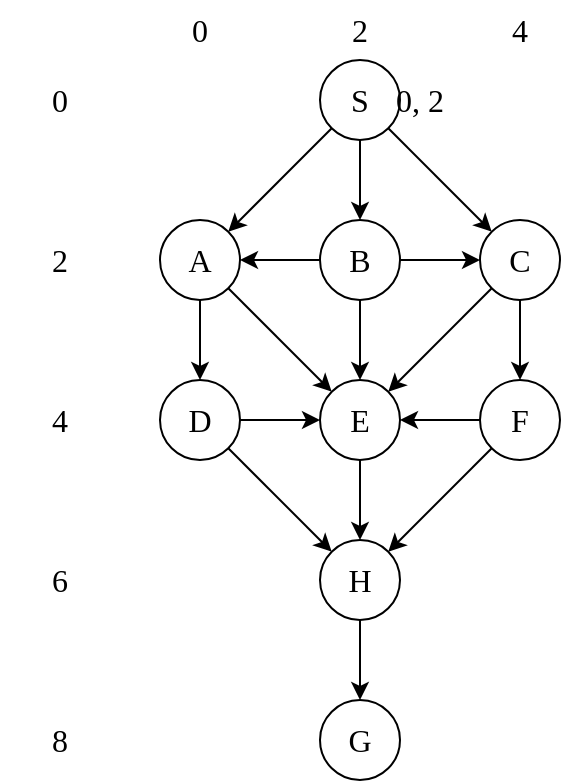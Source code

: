 <mxfile version="16.5.1" type="device" pages="6"><diagram id="CKbBxoVkCe7_DnfEgz1v" name="Page-1"><mxGraphModel dx="1422" dy="875" grid="1" gridSize="10" guides="1" tooltips="1" connect="1" arrows="1" fold="1" page="1" pageScale="1" pageWidth="827" pageHeight="1169" math="1" shadow="0"><root><mxCell id="0"/><mxCell id="1" parent="0"/><mxCell id="04L4BU0fN9PC0UI-tbN6-10" style="rounded=0;orthogonalLoop=1;jettySize=auto;html=1;fontFamily=Georgia;fontSize=16;" parent="1" source="04L4BU0fN9PC0UI-tbN6-1" target="04L4BU0fN9PC0UI-tbN6-2" edge="1"><mxGeometry relative="1" as="geometry"/></mxCell><mxCell id="04L4BU0fN9PC0UI-tbN6-11" style="edgeStyle=none;rounded=0;orthogonalLoop=1;jettySize=auto;html=1;fontFamily=Georgia;fontSize=16;" parent="1" source="04L4BU0fN9PC0UI-tbN6-1" target="04L4BU0fN9PC0UI-tbN6-3" edge="1"><mxGeometry relative="1" as="geometry"/></mxCell><mxCell id="04L4BU0fN9PC0UI-tbN6-12" style="edgeStyle=none;rounded=0;orthogonalLoop=1;jettySize=auto;html=1;fontFamily=Georgia;fontSize=16;" parent="1" source="04L4BU0fN9PC0UI-tbN6-1" target="04L4BU0fN9PC0UI-tbN6-4" edge="1"><mxGeometry relative="1" as="geometry"/></mxCell><mxCell id="04L4BU0fN9PC0UI-tbN6-1" value="S" style="ellipse;whiteSpace=wrap;html=1;aspect=fixed;fontFamily=Georgia;fontSize=16;" parent="1" vertex="1"><mxGeometry x="320" y="200" width="40" height="40" as="geometry"/></mxCell><mxCell id="04L4BU0fN9PC0UI-tbN6-13" style="edgeStyle=none;rounded=0;orthogonalLoop=1;jettySize=auto;html=1;fontFamily=Georgia;fontSize=16;" parent="1" source="04L4BU0fN9PC0UI-tbN6-2" target="04L4BU0fN9PC0UI-tbN6-5" edge="1"><mxGeometry relative="1" as="geometry"/></mxCell><mxCell id="04L4BU0fN9PC0UI-tbN6-18" style="edgeStyle=none;rounded=0;orthogonalLoop=1;jettySize=auto;html=1;fontFamily=Georgia;fontSize=16;" parent="1" source="04L4BU0fN9PC0UI-tbN6-2" target="04L4BU0fN9PC0UI-tbN6-6" edge="1"><mxGeometry relative="1" as="geometry"/></mxCell><mxCell id="04L4BU0fN9PC0UI-tbN6-2" value="A" style="ellipse;whiteSpace=wrap;html=1;aspect=fixed;fontFamily=Georgia;fontSize=16;" parent="1" vertex="1"><mxGeometry x="240" y="280" width="40" height="40" as="geometry"/></mxCell><mxCell id="04L4BU0fN9PC0UI-tbN6-14" value="" style="edgeStyle=none;rounded=0;orthogonalLoop=1;jettySize=auto;html=1;fontFamily=Georgia;fontSize=16;" parent="1" source="04L4BU0fN9PC0UI-tbN6-3" target="04L4BU0fN9PC0UI-tbN6-2" edge="1"><mxGeometry relative="1" as="geometry"/></mxCell><mxCell id="04L4BU0fN9PC0UI-tbN6-15" value="" style="edgeStyle=none;rounded=0;orthogonalLoop=1;jettySize=auto;html=1;fontFamily=Georgia;fontSize=16;" parent="1" source="04L4BU0fN9PC0UI-tbN6-3" target="04L4BU0fN9PC0UI-tbN6-4" edge="1"><mxGeometry relative="1" as="geometry"/></mxCell><mxCell id="04L4BU0fN9PC0UI-tbN6-19" value="" style="edgeStyle=none;rounded=0;orthogonalLoop=1;jettySize=auto;html=1;fontFamily=Georgia;fontSize=16;" parent="1" source="04L4BU0fN9PC0UI-tbN6-3" target="04L4BU0fN9PC0UI-tbN6-6" edge="1"><mxGeometry relative="1" as="geometry"/></mxCell><mxCell id="04L4BU0fN9PC0UI-tbN6-3" value="B" style="ellipse;whiteSpace=wrap;html=1;aspect=fixed;fontFamily=Georgia;fontSize=16;" parent="1" vertex="1"><mxGeometry x="320" y="280" width="40" height="40" as="geometry"/></mxCell><mxCell id="04L4BU0fN9PC0UI-tbN6-16" value="" style="edgeStyle=none;rounded=0;orthogonalLoop=1;jettySize=auto;html=1;fontFamily=Georgia;fontSize=16;" parent="1" source="04L4BU0fN9PC0UI-tbN6-4" target="04L4BU0fN9PC0UI-tbN6-7" edge="1"><mxGeometry relative="1" as="geometry"/></mxCell><mxCell id="04L4BU0fN9PC0UI-tbN6-17" style="edgeStyle=none;rounded=0;orthogonalLoop=1;jettySize=auto;html=1;fontFamily=Georgia;fontSize=16;" parent="1" source="04L4BU0fN9PC0UI-tbN6-4" target="04L4BU0fN9PC0UI-tbN6-6" edge="1"><mxGeometry relative="1" as="geometry"/></mxCell><mxCell id="04L4BU0fN9PC0UI-tbN6-4" value="C" style="ellipse;whiteSpace=wrap;html=1;aspect=fixed;fontFamily=Georgia;fontSize=16;" parent="1" vertex="1"><mxGeometry x="400" y="280" width="40" height="40" as="geometry"/></mxCell><mxCell id="04L4BU0fN9PC0UI-tbN6-20" value="" style="edgeStyle=none;rounded=0;orthogonalLoop=1;jettySize=auto;html=1;fontFamily=Georgia;fontSize=16;" parent="1" source="04L4BU0fN9PC0UI-tbN6-5" target="04L4BU0fN9PC0UI-tbN6-6" edge="1"><mxGeometry relative="1" as="geometry"/></mxCell><mxCell id="04L4BU0fN9PC0UI-tbN6-22" style="edgeStyle=none;rounded=0;orthogonalLoop=1;jettySize=auto;html=1;fontFamily=Georgia;fontSize=16;" parent="1" source="04L4BU0fN9PC0UI-tbN6-5" target="04L4BU0fN9PC0UI-tbN6-8" edge="1"><mxGeometry relative="1" as="geometry"/></mxCell><mxCell id="04L4BU0fN9PC0UI-tbN6-5" value="D" style="ellipse;whiteSpace=wrap;html=1;aspect=fixed;fontFamily=Georgia;fontSize=16;" parent="1" vertex="1"><mxGeometry x="240" y="360" width="40" height="40" as="geometry"/></mxCell><mxCell id="04L4BU0fN9PC0UI-tbN6-24" style="edgeStyle=none;rounded=0;orthogonalLoop=1;jettySize=auto;html=1;fontFamily=Georgia;fontSize=16;" parent="1" source="04L4BU0fN9PC0UI-tbN6-6" target="04L4BU0fN9PC0UI-tbN6-8" edge="1"><mxGeometry relative="1" as="geometry"/></mxCell><mxCell id="04L4BU0fN9PC0UI-tbN6-6" value="E" style="ellipse;whiteSpace=wrap;html=1;aspect=fixed;fontFamily=Georgia;fontSize=16;" parent="1" vertex="1"><mxGeometry x="320" y="360" width="40" height="40" as="geometry"/></mxCell><mxCell id="04L4BU0fN9PC0UI-tbN6-21" value="" style="edgeStyle=none;rounded=0;orthogonalLoop=1;jettySize=auto;html=1;fontFamily=Georgia;fontSize=16;" parent="1" source="04L4BU0fN9PC0UI-tbN6-7" target="04L4BU0fN9PC0UI-tbN6-6" edge="1"><mxGeometry relative="1" as="geometry"/></mxCell><mxCell id="04L4BU0fN9PC0UI-tbN6-23" style="edgeStyle=none;rounded=0;orthogonalLoop=1;jettySize=auto;html=1;fontFamily=Georgia;fontSize=16;" parent="1" source="04L4BU0fN9PC0UI-tbN6-7" target="04L4BU0fN9PC0UI-tbN6-8" edge="1"><mxGeometry relative="1" as="geometry"/></mxCell><mxCell id="04L4BU0fN9PC0UI-tbN6-7" value="F" style="ellipse;whiteSpace=wrap;html=1;aspect=fixed;fontFamily=Georgia;fontSize=16;" parent="1" vertex="1"><mxGeometry x="400" y="360" width="40" height="40" as="geometry"/></mxCell><mxCell id="04L4BU0fN9PC0UI-tbN6-25" style="edgeStyle=none;rounded=0;orthogonalLoop=1;jettySize=auto;html=1;fontFamily=Georgia;fontSize=16;" parent="1" source="04L4BU0fN9PC0UI-tbN6-8" target="04L4BU0fN9PC0UI-tbN6-9" edge="1"><mxGeometry relative="1" as="geometry"/></mxCell><mxCell id="04L4BU0fN9PC0UI-tbN6-8" value="H" style="ellipse;whiteSpace=wrap;html=1;aspect=fixed;fontFamily=Georgia;fontSize=16;" parent="1" vertex="1"><mxGeometry x="320" y="440" width="40" height="40" as="geometry"/></mxCell><mxCell id="04L4BU0fN9PC0UI-tbN6-9" value="G" style="ellipse;whiteSpace=wrap;html=1;aspect=fixed;fontFamily=Georgia;fontSize=16;" parent="1" vertex="1"><mxGeometry x="320" y="520" width="40" height="40" as="geometry"/></mxCell><mxCell id="04L4BU0fN9PC0UI-tbN6-26" value="0" style="text;html=1;strokeColor=none;fillColor=none;align=center;verticalAlign=middle;whiteSpace=wrap;rounded=0;fontFamily=Georgia;fontSize=16;" parent="1" vertex="1"><mxGeometry x="230" y="170" width="60" height="30" as="geometry"/></mxCell><mxCell id="04L4BU0fN9PC0UI-tbN6-27" value="2" style="text;html=1;strokeColor=none;fillColor=none;align=center;verticalAlign=middle;whiteSpace=wrap;rounded=0;fontFamily=Georgia;fontSize=16;" parent="1" vertex="1"><mxGeometry x="310" y="170" width="60" height="30" as="geometry"/></mxCell><mxCell id="04L4BU0fN9PC0UI-tbN6-28" value="4" style="text;html=1;strokeColor=none;fillColor=none;align=center;verticalAlign=middle;whiteSpace=wrap;rounded=0;fontFamily=Georgia;fontSize=16;" parent="1" vertex="1"><mxGeometry x="390" y="170" width="60" height="30" as="geometry"/></mxCell><mxCell id="04L4BU0fN9PC0UI-tbN6-29" value="2" style="text;html=1;strokeColor=none;fillColor=none;align=center;verticalAlign=middle;whiteSpace=wrap;rounded=0;fontFamily=Georgia;fontSize=16;" parent="1" vertex="1"><mxGeometry x="160" y="285" width="60" height="30" as="geometry"/></mxCell><mxCell id="04L4BU0fN9PC0UI-tbN6-30" value="4" style="text;html=1;strokeColor=none;fillColor=none;align=center;verticalAlign=middle;whiteSpace=wrap;rounded=0;fontFamily=Georgia;fontSize=16;" parent="1" vertex="1"><mxGeometry x="160" y="365" width="60" height="30" as="geometry"/></mxCell><mxCell id="04L4BU0fN9PC0UI-tbN6-31" value="6" style="text;html=1;strokeColor=none;fillColor=none;align=center;verticalAlign=middle;whiteSpace=wrap;rounded=0;fontFamily=Georgia;fontSize=16;" parent="1" vertex="1"><mxGeometry x="160" y="445" width="60" height="30" as="geometry"/></mxCell><mxCell id="04L4BU0fN9PC0UI-tbN6-32" value="8" style="text;html=1;strokeColor=none;fillColor=none;align=center;verticalAlign=middle;whiteSpace=wrap;rounded=0;fontFamily=Georgia;fontSize=16;" parent="1" vertex="1"><mxGeometry x="160" y="525" width="60" height="30" as="geometry"/></mxCell><mxCell id="04L4BU0fN9PC0UI-tbN6-33" value="0" style="text;html=1;strokeColor=none;fillColor=none;align=center;verticalAlign=middle;whiteSpace=wrap;rounded=0;fontFamily=Georgia;fontSize=16;" parent="1" vertex="1"><mxGeometry x="160" y="205" width="60" height="30" as="geometry"/></mxCell><mxCell id="04L4BU0fN9PC0UI-tbN6-34" value="0, 2" style="text;html=1;strokeColor=none;fillColor=none;align=center;verticalAlign=middle;whiteSpace=wrap;rounded=0;fontFamily=Georgia;fontSize=16;" parent="1" vertex="1"><mxGeometry x="340" y="205" width="60" height="30" as="geometry"/></mxCell><mxCell id="04L4BU0fN9PC0UI-tbN6-35" style="edgeStyle=none;rounded=0;orthogonalLoop=1;jettySize=auto;html=1;exitX=0.75;exitY=1;exitDx=0;exitDy=0;fontFamily=Georgia;fontSize=16;" parent="1" source="04L4BU0fN9PC0UI-tbN6-34" target="04L4BU0fN9PC0UI-tbN6-34" edge="1"><mxGeometry relative="1" as="geometry"/></mxCell></root></mxGraphModel></diagram><diagram id="1GXlbBtfyA1bj907EDpq" name="Page-2"><mxGraphModel dx="813" dy="500" grid="1" gridSize="10" guides="1" tooltips="1" connect="1" arrows="1" fold="1" page="1" pageScale="1" pageWidth="827" pageHeight="1169" math="1" shadow="0"><root><mxCell id="iespYOBwK83daIqRZ39G-0"/><mxCell id="iespYOBwK83daIqRZ39G-1" parent="iespYOBwK83daIqRZ39G-0"/><mxCell id="iespYOBwK83daIqRZ39G-9" value="$$g(a)$$" style="edgeStyle=orthogonalEdgeStyle;rounded=0;orthogonalLoop=1;jettySize=auto;html=1;" edge="1" parent="iespYOBwK83daIqRZ39G-1" source="iespYOBwK83daIqRZ39G-2" target="iespYOBwK83daIqRZ39G-6"><mxGeometry relative="1" as="geometry"/></mxCell><mxCell id="iespYOBwK83daIqRZ39G-2" value="$$a$$" style="rounded=0;whiteSpace=wrap;html=1;" vertex="1" parent="iespYOBwK83daIqRZ39G-1"><mxGeometry x="240" y="320" width="40" height="40" as="geometry"/></mxCell><mxCell id="iespYOBwK83daIqRZ39G-18" value="$$g(b)$$" style="edgeStyle=orthogonalEdgeStyle;rounded=0;orthogonalLoop=1;jettySize=auto;html=1;" edge="1" parent="iespYOBwK83daIqRZ39G-1" source="iespYOBwK83daIqRZ39G-3"><mxGeometry relative="1" as="geometry"><mxPoint x="300" y="240" as="targetPoint"/></mxGeometry></mxCell><mxCell id="iespYOBwK83daIqRZ39G-3" value="$$b$$" style="rounded=0;whiteSpace=wrap;html=1;" vertex="1" parent="iespYOBwK83daIqRZ39G-1"><mxGeometry x="280" y="320" width="40" height="40" as="geometry"/></mxCell><mxCell id="iespYOBwK83daIqRZ39G-19" value="&lt;span style=&quot;color: rgb(0 , 0 , 0) ; font-family: &amp;#34;helvetica&amp;#34; ; font-size: 11px ; font-style: normal ; font-weight: 400 ; letter-spacing: normal ; text-align: center ; text-indent: 0px ; text-transform: none ; word-spacing: 0px ; background-color: rgb(255 , 255 , 255) ; display: inline ; float: none&quot;&gt;$$g(c)$$&lt;/span&gt;" style="edgeStyle=orthogonalEdgeStyle;rounded=0;orthogonalLoop=1;jettySize=auto;html=1;" edge="1" parent="iespYOBwK83daIqRZ39G-1" source="iespYOBwK83daIqRZ39G-4"><mxGeometry relative="1" as="geometry"><mxPoint x="340" y="240" as="targetPoint"/></mxGeometry></mxCell><mxCell id="iespYOBwK83daIqRZ39G-4" value="$$c$$" style="rounded=0;whiteSpace=wrap;html=1;" vertex="1" parent="iespYOBwK83daIqRZ39G-1"><mxGeometry x="320" y="320" width="40" height="40" as="geometry"/></mxCell><mxCell id="iespYOBwK83daIqRZ39G-20" value="$$g(d)$$" style="edgeStyle=orthogonalEdgeStyle;rounded=0;orthogonalLoop=1;jettySize=auto;html=1;" edge="1" parent="iespYOBwK83daIqRZ39G-1" source="iespYOBwK83daIqRZ39G-5"><mxGeometry relative="1" as="geometry"><mxPoint x="380" y="240" as="targetPoint"/></mxGeometry></mxCell><mxCell id="iespYOBwK83daIqRZ39G-5" value="$$d$$" style="rounded=0;whiteSpace=wrap;html=1;" vertex="1" parent="iespYOBwK83daIqRZ39G-1"><mxGeometry x="360" y="320" width="40" height="40" as="geometry"/></mxCell><mxCell id="iespYOBwK83daIqRZ39G-6" value="$$b_1$$" style="rounded=0;whiteSpace=wrap;html=1;" vertex="1" parent="iespYOBwK83daIqRZ39G-1"><mxGeometry x="240" y="200" width="40" height="40" as="geometry"/></mxCell><mxCell id="iespYOBwK83daIqRZ39G-7" value="$$b_2$$" style="rounded=0;whiteSpace=wrap;html=1;" vertex="1" parent="iespYOBwK83daIqRZ39G-1"><mxGeometry x="240" y="160" width="40" height="40" as="geometry"/></mxCell><mxCell id="iespYOBwK83daIqRZ39G-8" value="&lt;span style=&quot;color: rgb(0 , 0 , 0) ; font-family: &amp;#34;helvetica&amp;#34; ; font-size: 12px ; font-style: normal ; font-weight: 400 ; letter-spacing: normal ; text-align: center ; text-indent: 0px ; text-transform: none ; word-spacing: 0px ; background-color: rgb(248 , 249 , 250) ; display: inline ; float: none&quot;&gt;$$b_3$$&lt;/span&gt;" style="rounded=0;whiteSpace=wrap;html=1;" vertex="1" parent="iespYOBwK83daIqRZ39G-1"><mxGeometry x="240" y="120" width="40" height="40" as="geometry"/></mxCell><mxCell id="iespYOBwK83daIqRZ39G-11" value="list = []" style="text;html=1;strokeColor=none;fillColor=none;align=center;verticalAlign=middle;whiteSpace=wrap;rounded=0;fontFamily=Courier New;fontStyle=1" vertex="1" parent="iespYOBwK83daIqRZ39G-1"><mxGeometry x="150" y="325" width="90" height="30" as="geometry"/></mxCell><mxCell id="iespYOBwK83daIqRZ39G-12" value="stack = []" style="text;html=1;strokeColor=none;fillColor=none;align=center;verticalAlign=middle;whiteSpace=wrap;rounded=0;fontFamily=Courier New;fontStyle=1" vertex="1" parent="iespYOBwK83daIqRZ39G-1"><mxGeometry x="150" y="205" width="90" height="30" as="geometry"/></mxCell><mxCell id="iespYOBwK83daIqRZ39G-21" value="$$m_a$$" style="rounded=0;whiteSpace=wrap;html=1;" vertex="1" parent="iespYOBwK83daIqRZ39G-1"><mxGeometry x="240" y="400" width="40" height="40" as="geometry"/></mxCell><mxCell id="iespYOBwK83daIqRZ39G-22" value="m = 0" style="text;html=1;strokeColor=none;fillColor=none;align=center;verticalAlign=middle;whiteSpace=wrap;rounded=0;fontFamily=Courier New;fontStyle=1" vertex="1" parent="iespYOBwK83daIqRZ39G-1"><mxGeometry x="280" y="405" width="60" height="30" as="geometry"/></mxCell><mxCell id="iespYOBwK83daIqRZ39G-23" value="index:" style="text;html=1;strokeColor=none;fillColor=none;align=center;verticalAlign=middle;whiteSpace=wrap;rounded=0;fontFamily=Courier New;fontStyle=1" vertex="1" parent="iespYOBwK83daIqRZ39G-1"><mxGeometry x="180" y="360" width="60" height="40" as="geometry"/></mxCell><mxCell id="iespYOBwK83daIqRZ39G-24" value="0" style="text;html=1;strokeColor=none;fillColor=none;align=center;verticalAlign=middle;whiteSpace=wrap;rounded=0;fontFamily=Courier New;fontStyle=1" vertex="1" parent="iespYOBwK83daIqRZ39G-1"><mxGeometry x="240" y="360" width="40" height="40" as="geometry"/></mxCell><mxCell id="iespYOBwK83daIqRZ39G-25" value="1" style="text;html=1;strokeColor=none;fillColor=none;align=center;verticalAlign=middle;whiteSpace=wrap;rounded=0;fontFamily=Courier New;fontStyle=1" vertex="1" parent="iespYOBwK83daIqRZ39G-1"><mxGeometry x="280" y="360" width="40" height="40" as="geometry"/></mxCell><mxCell id="iespYOBwK83daIqRZ39G-26" value="2" style="text;html=1;strokeColor=none;fillColor=none;align=center;verticalAlign=middle;whiteSpace=wrap;rounded=0;fontFamily=Courier New;fontStyle=1" vertex="1" parent="iespYOBwK83daIqRZ39G-1"><mxGeometry x="320" y="360" width="40" height="40" as="geometry"/></mxCell><mxCell id="iespYOBwK83daIqRZ39G-27" value="3" style="text;html=1;strokeColor=none;fillColor=none;align=center;verticalAlign=middle;whiteSpace=wrap;rounded=0;fontFamily=Courier New;fontStyle=1" vertex="1" parent="iespYOBwK83daIqRZ39G-1"><mxGeometry x="360" y="360" width="40" height="40" as="geometry"/></mxCell></root></mxGraphModel></diagram><diagram id="Q4yy9O3daSYtAfNSbzH1" name="Page-3"><mxGraphModel dx="1185" dy="729" grid="1" gridSize="10" guides="1" tooltips="1" connect="1" arrows="1" fold="1" page="1" pageScale="1" pageWidth="827" pageHeight="1169" math="1" shadow="0"><root><mxCell id="5DRFvnBcC4olTC067ANU-0"/><mxCell id="5DRFvnBcC4olTC067ANU-1" parent="5DRFvnBcC4olTC067ANU-0"/><mxCell id="5DRFvnBcC4olTC067ANU-2" value="$$g(a)$$" style="edgeStyle=orthogonalEdgeStyle;rounded=0;orthogonalLoop=1;jettySize=auto;html=1;" edge="1" parent="5DRFvnBcC4olTC067ANU-1" source="5DRFvnBcC4olTC067ANU-3" target="5DRFvnBcC4olTC067ANU-10"><mxGeometry relative="1" as="geometry"/></mxCell><mxCell id="5DRFvnBcC4olTC067ANU-3" value="$$a$$" style="rounded=0;whiteSpace=wrap;html=1;" vertex="1" parent="5DRFvnBcC4olTC067ANU-1"><mxGeometry x="240" y="120" width="40" height="40" as="geometry"/></mxCell><mxCell id="5DRFvnBcC4olTC067ANU-4" value="$$g(b)$$" style="edgeStyle=orthogonalEdgeStyle;rounded=0;orthogonalLoop=1;jettySize=auto;html=1;" edge="1" parent="5DRFvnBcC4olTC067ANU-1" source="5DRFvnBcC4olTC067ANU-5"><mxGeometry relative="1" as="geometry"><mxPoint x="360" y="180" as="targetPoint"/></mxGeometry></mxCell><mxCell id="5DRFvnBcC4olTC067ANU-5" value="$$b$$" style="rounded=0;whiteSpace=wrap;html=1;" vertex="1" parent="5DRFvnBcC4olTC067ANU-1"><mxGeometry x="240" y="160" width="40" height="40" as="geometry"/></mxCell><mxCell id="5DRFvnBcC4olTC067ANU-6" value="&lt;span style=&quot;color: rgb(0 , 0 , 0) ; font-family: &amp;#34;helvetica&amp;#34; ; font-size: 11px ; font-style: normal ; font-weight: 400 ; letter-spacing: normal ; text-align: center ; text-indent: 0px ; text-transform: none ; word-spacing: 0px ; background-color: rgb(255 , 255 , 255) ; display: inline ; float: none&quot;&gt;$$g(c)$$&lt;/span&gt;" style="edgeStyle=orthogonalEdgeStyle;rounded=0;orthogonalLoop=1;jettySize=auto;html=1;" edge="1" parent="5DRFvnBcC4olTC067ANU-1" source="5DRFvnBcC4olTC067ANU-7"><mxGeometry relative="1" as="geometry"><mxPoint x="360" y="220" as="targetPoint"/></mxGeometry></mxCell><mxCell id="5DRFvnBcC4olTC067ANU-7" value="$$c$$" style="rounded=0;whiteSpace=wrap;html=1;" vertex="1" parent="5DRFvnBcC4olTC067ANU-1"><mxGeometry x="240" y="200" width="40" height="40" as="geometry"/></mxCell><mxCell id="5DRFvnBcC4olTC067ANU-8" value="$$g(d)$$" style="edgeStyle=orthogonalEdgeStyle;rounded=0;orthogonalLoop=1;jettySize=auto;html=1;" edge="1" parent="5DRFvnBcC4olTC067ANU-1" source="5DRFvnBcC4olTC067ANU-9"><mxGeometry relative="1" as="geometry"><mxPoint x="360" y="260" as="targetPoint"/></mxGeometry></mxCell><mxCell id="5DRFvnBcC4olTC067ANU-9" value="$$d$$" style="rounded=0;whiteSpace=wrap;html=1;" vertex="1" parent="5DRFvnBcC4olTC067ANU-1"><mxGeometry x="240" y="240" width="40" height="40" as="geometry"/></mxCell><mxCell id="5DRFvnBcC4olTC067ANU-10" value="$$b_1$$" style="rounded=0;whiteSpace=wrap;html=1;" vertex="1" parent="5DRFvnBcC4olTC067ANU-1"><mxGeometry x="360" y="120" width="40" height="40" as="geometry"/></mxCell><mxCell id="5DRFvnBcC4olTC067ANU-11" value="$$b_2$$" style="rounded=0;whiteSpace=wrap;html=1;" vertex="1" parent="5DRFvnBcC4olTC067ANU-1"><mxGeometry x="400" y="120" width="40" height="40" as="geometry"/></mxCell><mxCell id="5DRFvnBcC4olTC067ANU-12" value="&lt;span style=&quot;color: rgb(0 , 0 , 0) ; font-family: &amp;#34;helvetica&amp;#34; ; font-size: 12px ; font-style: normal ; font-weight: 400 ; letter-spacing: normal ; text-align: center ; text-indent: 0px ; text-transform: none ; word-spacing: 0px ; background-color: rgb(248 , 249 , 250) ; display: inline ; float: none&quot;&gt;$$b_3$$&lt;/span&gt;" style="rounded=0;whiteSpace=wrap;html=1;" vertex="1" parent="5DRFvnBcC4olTC067ANU-1"><mxGeometry x="440" y="120" width="40" height="40" as="geometry"/></mxCell><mxCell id="5DRFvnBcC4olTC067ANU-13" value="list = []" style="text;html=1;strokeColor=none;fillColor=none;align=center;verticalAlign=middle;whiteSpace=wrap;rounded=0;fontFamily=Courier New;fontStyle=1" vertex="1" parent="5DRFvnBcC4olTC067ANU-1"><mxGeometry x="240" y="80" width="90" height="40" as="geometry"/></mxCell><mxCell id="5DRFvnBcC4olTC067ANU-14" value="stack = []" style="text;html=1;strokeColor=none;fillColor=none;align=center;verticalAlign=middle;whiteSpace=wrap;rounded=0;fontFamily=Courier New;fontStyle=1" vertex="1" parent="5DRFvnBcC4olTC067ANU-1"><mxGeometry x="360" y="80" width="90" height="40" as="geometry"/></mxCell><mxCell id="5DRFvnBcC4olTC067ANU-15" value="$$m_a$$" style="rounded=0;whiteSpace=wrap;html=1;" vertex="1" parent="5DRFvnBcC4olTC067ANU-1"><mxGeometry x="160" y="120" width="40" height="40" as="geometry"/></mxCell><mxCell id="5DRFvnBcC4olTC067ANU-16" value="m = 0" style="text;html=1;strokeColor=none;fillColor=none;align=center;verticalAlign=middle;whiteSpace=wrap;rounded=0;fontFamily=Courier New;fontStyle=1" vertex="1" parent="5DRFvnBcC4olTC067ANU-1"><mxGeometry x="100" y="120" width="60" height="40" as="geometry"/></mxCell></root></mxGraphModel></diagram><diagram id="8I_4aYnoepoHhQtjOlvX" name="Page-4"><mxGraphModel dx="1673" dy="1029" grid="1" gridSize="10" guides="1" tooltips="1" connect="1" arrows="1" fold="1" page="1" pageScale="1" pageWidth="827" pageHeight="1169" math="1" shadow="0"><root><mxCell id="ETAPRyJ5KrF_5qQn1Tja-0"/><mxCell id="ETAPRyJ5KrF_5qQn1Tja-1" parent="ETAPRyJ5KrF_5qQn1Tja-0"/><mxCell id="S10P3pMxu1WpfRijAwcy-16" style="edgeStyle=orthogonalEdgeStyle;rounded=0;orthogonalLoop=1;jettySize=auto;html=1;fontFamily=Courier New;" edge="1" parent="ETAPRyJ5KrF_5qQn1Tja-1" source="S10P3pMxu1WpfRijAwcy-1" target="S10P3pMxu1WpfRijAwcy-8"><mxGeometry relative="1" as="geometry"/></mxCell><mxCell id="S10P3pMxu1WpfRijAwcy-1" value="$$a$$" style="rounded=0;whiteSpace=wrap;html=1;" vertex="1" parent="ETAPRyJ5KrF_5qQn1Tja-1"><mxGeometry x="240" y="160" width="40" height="40" as="geometry"/></mxCell><mxCell id="S10P3pMxu1WpfRijAwcy-3" value="$$b$$" style="rounded=0;whiteSpace=wrap;html=1;" vertex="1" parent="ETAPRyJ5KrF_5qQn1Tja-1"><mxGeometry x="280" y="160" width="40" height="40" as="geometry"/></mxCell><mxCell id="S10P3pMxu1WpfRijAwcy-5" value="$$c$$" style="rounded=0;whiteSpace=wrap;html=1;" vertex="1" parent="ETAPRyJ5KrF_5qQn1Tja-1"><mxGeometry x="320" y="160" width="40" height="40" as="geometry"/></mxCell><mxCell id="S10P3pMxu1WpfRijAwcy-7" value="$$d$$" style="rounded=0;whiteSpace=wrap;html=1;" vertex="1" parent="ETAPRyJ5KrF_5qQn1Tja-1"><mxGeometry x="360" y="160" width="40" height="40" as="geometry"/></mxCell><mxCell id="S10P3pMxu1WpfRijAwcy-8" value="$$b_1$$" style="rounded=0;whiteSpace=wrap;html=1;" vertex="1" parent="ETAPRyJ5KrF_5qQn1Tja-1"><mxGeometry x="240" y="80" width="40" height="40" as="geometry"/></mxCell><mxCell id="S10P3pMxu1WpfRijAwcy-13" value="$$m_a$$" style="rounded=0;whiteSpace=wrap;html=1;" vertex="1" parent="ETAPRyJ5KrF_5qQn1Tja-1"><mxGeometry x="240" y="200" width="40" height="40" as="geometry"/></mxCell><mxCell id="S10P3pMxu1WpfRijAwcy-17" style="edgeStyle=orthogonalEdgeStyle;rounded=0;orthogonalLoop=1;jettySize=auto;html=1;fontFamily=Courier New;" edge="1" parent="ETAPRyJ5KrF_5qQn1Tja-1" source="S10P3pMxu1WpfRijAwcy-19" target="S10P3pMxu1WpfRijAwcy-22"><mxGeometry relative="1" as="geometry"/></mxCell><mxCell id="S10P3pMxu1WpfRijAwcy-18" value="$$a$$" style="rounded=0;whiteSpace=wrap;html=1;" vertex="1" parent="ETAPRyJ5KrF_5qQn1Tja-1"><mxGeometry x="50" y="440" width="40" height="40" as="geometry"/></mxCell><mxCell id="S10P3pMxu1WpfRijAwcy-19" value="$$b$$" style="rounded=0;whiteSpace=wrap;html=1;" vertex="1" parent="ETAPRyJ5KrF_5qQn1Tja-1"><mxGeometry x="90" y="440" width="40" height="40" as="geometry"/></mxCell><mxCell id="S10P3pMxu1WpfRijAwcy-20" value="$$c$$" style="rounded=0;whiteSpace=wrap;html=1;" vertex="1" parent="ETAPRyJ5KrF_5qQn1Tja-1"><mxGeometry x="130" y="440" width="40" height="40" as="geometry"/></mxCell><mxCell id="S10P3pMxu1WpfRijAwcy-21" value="$$d$$" style="rounded=0;whiteSpace=wrap;html=1;" vertex="1" parent="ETAPRyJ5KrF_5qQn1Tja-1"><mxGeometry x="170" y="440" width="40" height="40" as="geometry"/></mxCell><mxCell id="S10P3pMxu1WpfRijAwcy-22" value="$$b_1$$" style="rounded=0;whiteSpace=wrap;html=1;" vertex="1" parent="ETAPRyJ5KrF_5qQn1Tja-1"><mxGeometry x="90" y="360" width="40" height="40" as="geometry"/></mxCell><mxCell id="S10P3pMxu1WpfRijAwcy-23" value="$$m_a$$" style="rounded=0;whiteSpace=wrap;html=1;" vertex="1" parent="ETAPRyJ5KrF_5qQn1Tja-1"><mxGeometry x="90" y="480" width="40" height="40" as="geometry"/></mxCell><mxCell id="S10P3pMxu1WpfRijAwcy-24" style="edgeStyle=orthogonalEdgeStyle;rounded=0;orthogonalLoop=1;jettySize=auto;html=1;fontFamily=Courier New;" edge="1" parent="ETAPRyJ5KrF_5qQn1Tja-1" source="S10P3pMxu1WpfRijAwcy-27" target="S10P3pMxu1WpfRijAwcy-29"><mxGeometry relative="1" as="geometry"/></mxCell><mxCell id="S10P3pMxu1WpfRijAwcy-25" value="$$a$$" style="rounded=0;whiteSpace=wrap;html=1;" vertex="1" parent="ETAPRyJ5KrF_5qQn1Tja-1"><mxGeometry x="250" y="440" width="40" height="40" as="geometry"/></mxCell><mxCell id="S10P3pMxu1WpfRijAwcy-26" value="$$b$$" style="rounded=0;whiteSpace=wrap;html=1;" vertex="1" parent="ETAPRyJ5KrF_5qQn1Tja-1"><mxGeometry x="290" y="440" width="40" height="40" as="geometry"/></mxCell><mxCell id="S10P3pMxu1WpfRijAwcy-27" value="$$c$$" style="rounded=0;whiteSpace=wrap;html=1;" vertex="1" parent="ETAPRyJ5KrF_5qQn1Tja-1"><mxGeometry x="330" y="440" width="40" height="40" as="geometry"/></mxCell><mxCell id="S10P3pMxu1WpfRijAwcy-28" value="$$d$$" style="rounded=0;whiteSpace=wrap;html=1;" vertex="1" parent="ETAPRyJ5KrF_5qQn1Tja-1"><mxGeometry x="370" y="440" width="40" height="40" as="geometry"/></mxCell><mxCell id="S10P3pMxu1WpfRijAwcy-29" value="$$b_1$$" style="rounded=0;whiteSpace=wrap;html=1;" vertex="1" parent="ETAPRyJ5KrF_5qQn1Tja-1"><mxGeometry x="330" y="360" width="40" height="40" as="geometry"/></mxCell><mxCell id="S10P3pMxu1WpfRijAwcy-30" value="$$m_a$$" style="rounded=0;whiteSpace=wrap;html=1;" vertex="1" parent="ETAPRyJ5KrF_5qQn1Tja-1"><mxGeometry x="330" y="480" width="40" height="40" as="geometry"/></mxCell><mxCell id="S10P3pMxu1WpfRijAwcy-31" style="edgeStyle=orthogonalEdgeStyle;rounded=0;orthogonalLoop=1;jettySize=auto;html=1;fontFamily=Courier New;" edge="1" parent="ETAPRyJ5KrF_5qQn1Tja-1" source="S10P3pMxu1WpfRijAwcy-35" target="S10P3pMxu1WpfRijAwcy-36"><mxGeometry relative="1" as="geometry"/></mxCell><mxCell id="S10P3pMxu1WpfRijAwcy-32" value="$$a$$" style="rounded=0;whiteSpace=wrap;html=1;" vertex="1" parent="ETAPRyJ5KrF_5qQn1Tja-1"><mxGeometry x="450" y="440" width="40" height="40" as="geometry"/></mxCell><mxCell id="S10P3pMxu1WpfRijAwcy-33" value="$$b$$" style="rounded=0;whiteSpace=wrap;html=1;" vertex="1" parent="ETAPRyJ5KrF_5qQn1Tja-1"><mxGeometry x="490" y="440" width="40" height="40" as="geometry"/></mxCell><mxCell id="S10P3pMxu1WpfRijAwcy-34" value="$$c$$" style="rounded=0;whiteSpace=wrap;html=1;" vertex="1" parent="ETAPRyJ5KrF_5qQn1Tja-1"><mxGeometry x="530" y="440" width="40" height="40" as="geometry"/></mxCell><mxCell id="S10P3pMxu1WpfRijAwcy-35" value="$$d$$" style="rounded=0;whiteSpace=wrap;html=1;" vertex="1" parent="ETAPRyJ5KrF_5qQn1Tja-1"><mxGeometry x="570" y="440" width="40" height="40" as="geometry"/></mxCell><mxCell id="S10P3pMxu1WpfRijAwcy-36" value="$$b_1$$" style="rounded=0;whiteSpace=wrap;html=1;" vertex="1" parent="ETAPRyJ5KrF_5qQn1Tja-1"><mxGeometry x="570" y="360" width="40" height="40" as="geometry"/></mxCell><mxCell id="S10P3pMxu1WpfRijAwcy-37" value="$$m_a$$" style="rounded=0;whiteSpace=wrap;html=1;" vertex="1" parent="ETAPRyJ5KrF_5qQn1Tja-1"><mxGeometry x="570" y="480" width="40" height="40" as="geometry"/></mxCell><mxCell id="S10P3pMxu1WpfRijAwcy-38" value="$$A(a,b)$$" style="endArrow=none;html=1;rounded=0;fontFamily=Courier New;" edge="1" parent="ETAPRyJ5KrF_5qQn1Tja-1"><mxGeometry width="50" height="50" relative="1" as="geometry"><mxPoint x="110" y="350" as="sourcePoint"/><mxPoint x="320" y="240" as="targetPoint"/></mxGeometry></mxCell><mxCell id="S10P3pMxu1WpfRijAwcy-39" value="$$A(a,c)$$" style="endArrow=none;html=1;rounded=0;fontFamily=Courier New;" edge="1" parent="ETAPRyJ5KrF_5qQn1Tja-1"><mxGeometry width="50" height="50" relative="1" as="geometry"><mxPoint x="350" y="350" as="sourcePoint"/><mxPoint x="320" y="240" as="targetPoint"/></mxGeometry></mxCell><mxCell id="S10P3pMxu1WpfRijAwcy-40" value="$$A(a,d)$$" style="endArrow=none;html=1;rounded=0;fontFamily=Courier New;" edge="1" parent="ETAPRyJ5KrF_5qQn1Tja-1"><mxGeometry width="50" height="50" relative="1" as="geometry"><mxPoint x="590" y="350" as="sourcePoint"/><mxPoint x="320" y="240" as="targetPoint"/></mxGeometry></mxCell></root></mxGraphModel></diagram><diagram id="9AeeC8vHfl_QR9YSse1k" name="Page-5"><mxGraphModel dx="813" dy="500" grid="1" gridSize="10" guides="1" tooltips="1" connect="1" arrows="1" fold="1" page="1" pageScale="1" pageWidth="827" pageHeight="1169" math="1" shadow="0"><root><mxCell id="gYwcDYm2jisg_8wX60Rj-0"/><mxCell id="gYwcDYm2jisg_8wX60Rj-1" parent="gYwcDYm2jisg_8wX60Rj-0"/><mxCell id="gYwcDYm2jisg_8wX60Rj-8" value="1" style="rounded=0;orthogonalLoop=1;jettySize=auto;html=1;fontFamily=Georgia;fillColor=#f8cecc;strokeColor=#b85450;" edge="1" parent="gYwcDYm2jisg_8wX60Rj-1" source="gYwcDYm2jisg_8wX60Rj-3" target="gYwcDYm2jisg_8wX60Rj-5"><mxGeometry relative="1" as="geometry"/></mxCell><mxCell id="gYwcDYm2jisg_8wX60Rj-9" value="1" style="edgeStyle=none;rounded=0;orthogonalLoop=1;jettySize=auto;html=1;fontFamily=Georgia;" edge="1" parent="gYwcDYm2jisg_8wX60Rj-1" source="gYwcDYm2jisg_8wX60Rj-3" target="gYwcDYm2jisg_8wX60Rj-6"><mxGeometry relative="1" as="geometry"/></mxCell><mxCell id="gYwcDYm2jisg_8wX60Rj-3" value="[{b1, b2, b3},&lt;br&gt;{}, {}, &lt;br&gt;{}]" style="text;html=1;strokeColor=none;fillColor=none;align=center;verticalAlign=top;whiteSpace=wrap;rounded=0;fontFamily=Georgia;" vertex="1" parent="gYwcDYm2jisg_8wX60Rj-1"><mxGeometry x="280" y="60" width="80" height="60" as="geometry"/></mxCell><mxCell id="gYwcDYm2jisg_8wX60Rj-13" value="1" style="edgeStyle=none;rounded=0;orthogonalLoop=1;jettySize=auto;html=1;fontFamily=Georgia;fillColor=#f8cecc;strokeColor=#b85450;" edge="1" parent="gYwcDYm2jisg_8wX60Rj-1" source="gYwcDYm2jisg_8wX60Rj-5" target="gYwcDYm2jisg_8wX60Rj-11"><mxGeometry relative="1" as="geometry"/></mxCell><mxCell id="gYwcDYm2jisg_8wX60Rj-26" value="1" style="edgeStyle=none;rounded=0;orthogonalLoop=1;jettySize=auto;html=1;fontFamily=Georgia;" edge="1" parent="gYwcDYm2jisg_8wX60Rj-1" source="gYwcDYm2jisg_8wX60Rj-5" target="gYwcDYm2jisg_8wX60Rj-24"><mxGeometry relative="1" as="geometry"/></mxCell><mxCell id="gYwcDYm2jisg_8wX60Rj-5" value="[{b2, b3},&lt;br&gt;{&lt;font color=&quot;#009900&quot;&gt;b1&lt;/font&gt;}, {}, &lt;br&gt;{}]" style="text;html=1;strokeColor=none;fillColor=none;align=center;verticalAlign=top;whiteSpace=wrap;rounded=0;fontFamily=Georgia;" vertex="1" parent="gYwcDYm2jisg_8wX60Rj-1"><mxGeometry x="200" y="160" width="80" height="60" as="geometry"/></mxCell><mxCell id="gYwcDYm2jisg_8wX60Rj-6" value="[{b2, b3},&lt;br&gt;{}, {b1}, &lt;br&gt;{}]" style="text;html=1;strokeColor=none;fillColor=none;align=center;verticalAlign=top;whiteSpace=wrap;rounded=0;fontFamily=Georgia;" vertex="1" parent="gYwcDYm2jisg_8wX60Rj-1"><mxGeometry x="360" y="160" width="80" height="60" as="geometry"/></mxCell><mxCell id="gYwcDYm2jisg_8wX60Rj-27" value="1" style="edgeStyle=none;rounded=0;orthogonalLoop=1;jettySize=auto;html=1;fontFamily=Georgia;fillColor=#f8cecc;strokeColor=#b85450;" edge="1" parent="gYwcDYm2jisg_8wX60Rj-1" source="gYwcDYm2jisg_8wX60Rj-11" target="gYwcDYm2jisg_8wX60Rj-15"><mxGeometry relative="1" as="geometry"/></mxCell><mxCell id="XbqDA_rahnSAHqmst6qd-3" value="2" style="edgeStyle=none;rounded=0;orthogonalLoop=1;jettySize=auto;html=1;fontFamily=Georgia;fontColor=#009900;fillColor=#d5e8d4;strokeColor=#009900;" edge="1" parent="gYwcDYm2jisg_8wX60Rj-1" source="gYwcDYm2jisg_8wX60Rj-11" target="gYwcDYm2jisg_8wX60Rj-17"><mxGeometry relative="1" as="geometry"/></mxCell><mxCell id="gYwcDYm2jisg_8wX60Rj-11" value="[{b3}, &lt;br&gt;{b1},{&lt;font color=&quot;#009900&quot;&gt;b2&lt;/font&gt;},&lt;br&gt;{}]" style="text;html=1;strokeColor=none;fillColor=none;align=center;verticalAlign=top;whiteSpace=wrap;rounded=0;fontFamily=Georgia;" vertex="1" parent="gYwcDYm2jisg_8wX60Rj-1"><mxGeometry x="120" y="260" width="80" height="60" as="geometry"/></mxCell><mxCell id="gYwcDYm2jisg_8wX60Rj-18" value="1" style="edgeStyle=none;rounded=0;orthogonalLoop=1;jettySize=auto;html=1;fontFamily=Georgia;fillColor=#f8cecc;strokeColor=#b85450;" edge="1" parent="gYwcDYm2jisg_8wX60Rj-1" source="gYwcDYm2jisg_8wX60Rj-15" target="gYwcDYm2jisg_8wX60Rj-17"><mxGeometry relative="1" as="geometry"/></mxCell><mxCell id="gYwcDYm2jisg_8wX60Rj-15" value="[{}, &lt;br&gt;{&lt;font color=&quot;#009900&quot;&gt;b3&lt;/font&gt;, b1},{b2}, &lt;br&gt;{}]" style="text;html=1;strokeColor=none;fillColor=none;align=center;verticalAlign=top;whiteSpace=wrap;rounded=0;fontFamily=Georgia;" vertex="1" parent="gYwcDYm2jisg_8wX60Rj-1"><mxGeometry x="120" y="360" width="80" height="60" as="geometry"/></mxCell><mxCell id="gYwcDYm2jisg_8wX60Rj-20" value="1" style="edgeStyle=none;rounded=0;orthogonalLoop=1;jettySize=auto;html=1;fontFamily=Georgia;fillColor=#f8cecc;strokeColor=#b85450;" edge="1" parent="gYwcDYm2jisg_8wX60Rj-1" source="gYwcDYm2jisg_8wX60Rj-17" target="gYwcDYm2jisg_8wX60Rj-19"><mxGeometry relative="1" as="geometry"/></mxCell><mxCell id="gYwcDYm2jisg_8wX60Rj-17" value="[{}, &lt;br&gt;{b1}, {b2}, &lt;br&gt;{ &lt;font color=&quot;#009900&quot;&gt;b3&lt;/font&gt;}]" style="text;html=1;strokeColor=none;fillColor=none;align=center;verticalAlign=top;whiteSpace=wrap;rounded=0;fontFamily=Georgia;" vertex="1" parent="gYwcDYm2jisg_8wX60Rj-1"><mxGeometry x="240" y="360" width="80" height="60" as="geometry"/></mxCell><mxCell id="XbqDA_rahnSAHqmst6qd-1" value="1" style="edgeStyle=none;rounded=0;orthogonalLoop=1;jettySize=auto;html=1;fontFamily=Georgia;fontColor=#000000;fillColor=#f8cecc;strokeColor=#b85450;" edge="1" parent="gYwcDYm2jisg_8wX60Rj-1" source="gYwcDYm2jisg_8wX60Rj-19" target="XbqDA_rahnSAHqmst6qd-0"><mxGeometry relative="1" as="geometry"/></mxCell><mxCell id="gYwcDYm2jisg_8wX60Rj-19" value="[{}, &lt;br&gt;{b1}, {},&lt;br&gt;{&lt;font color=&quot;#009900&quot;&gt;b2&lt;/font&gt;, b3}]" style="text;html=1;strokeColor=none;fillColor=none;align=center;verticalAlign=top;whiteSpace=wrap;rounded=0;fontFamily=Georgia;" vertex="1" parent="gYwcDYm2jisg_8wX60Rj-1"><mxGeometry x="360" y="360" width="80" height="60" as="geometry"/></mxCell><mxCell id="gYwcDYm2jisg_8wX60Rj-24" value="[{b2, b3},&lt;br&gt;{}, {},&lt;br&gt;{&lt;font color=&quot;#009900&quot;&gt;b1&lt;/font&gt;}]" style="text;html=1;strokeColor=none;fillColor=none;align=center;verticalAlign=top;whiteSpace=wrap;rounded=0;fontFamily=Georgia;" vertex="1" parent="gYwcDYm2jisg_8wX60Rj-1"><mxGeometry x="280" y="260" width="80" height="60" as="geometry"/></mxCell><mxCell id="gYwcDYm2jisg_8wX60Rj-29" value="3" style="text;html=1;strokeColor=none;fillColor=none;align=center;verticalAlign=middle;whiteSpace=wrap;rounded=0;fontFamily=Georgia;fontColor=#CC0000;" vertex="1" parent="gYwcDYm2jisg_8wX60Rj-1"><mxGeometry x="240" y="75" width="40" height="30" as="geometry"/></mxCell><mxCell id="gYwcDYm2jisg_8wX60Rj-30" value="3" style="text;html=1;strokeColor=none;fillColor=none;align=center;verticalAlign=middle;whiteSpace=wrap;rounded=0;fontFamily=Georgia;fontColor=#CC0000;" vertex="1" parent="gYwcDYm2jisg_8wX60Rj-1"><mxGeometry x="170" y="175" width="40" height="30" as="geometry"/></mxCell><mxCell id="gYwcDYm2jisg_8wX60Rj-31" value="3" style="text;html=1;strokeColor=none;fillColor=none;align=center;verticalAlign=middle;whiteSpace=wrap;rounded=0;fontFamily=Georgia;fontColor=#CC0000;" vertex="1" parent="gYwcDYm2jisg_8wX60Rj-1"><mxGeometry x="80" y="275" width="40" height="30" as="geometry"/></mxCell><mxCell id="gYwcDYm2jisg_8wX60Rj-32" value="2" style="text;html=1;strokeColor=none;fillColor=none;align=center;verticalAlign=middle;whiteSpace=wrap;rounded=0;fontFamily=Georgia;fontColor=#CC0000;" vertex="1" parent="gYwcDYm2jisg_8wX60Rj-1"><mxGeometry x="80" y="375" width="40" height="30" as="geometry"/></mxCell><mxCell id="gYwcDYm2jisg_8wX60Rj-33" value="1" style="text;html=1;strokeColor=none;fillColor=none;align=center;verticalAlign=middle;whiteSpace=wrap;rounded=0;fontFamily=Georgia;fontColor=#CC0000;" vertex="1" parent="gYwcDYm2jisg_8wX60Rj-1"><mxGeometry x="260" y="420" width="40" height="30" as="geometry"/></mxCell><mxCell id="gYwcDYm2jisg_8wX60Rj-35" value="3" style="text;html=1;strokeColor=none;fillColor=none;align=center;verticalAlign=middle;whiteSpace=wrap;rounded=0;fontFamily=Georgia;fontColor=#CC0000;" vertex="1" parent="gYwcDYm2jisg_8wX60Rj-1"><mxGeometry x="330" y="175" width="40" height="30" as="geometry"/></mxCell><mxCell id="gYwcDYm2jisg_8wX60Rj-37" value="2" style="text;html=1;strokeColor=none;fillColor=none;align=center;verticalAlign=middle;whiteSpace=wrap;rounded=0;fontFamily=Georgia;fontColor=#CC0000;" vertex="1" parent="gYwcDYm2jisg_8wX60Rj-1"><mxGeometry x="250" y="275" width="40" height="30" as="geometry"/></mxCell><mxCell id="XbqDA_rahnSAHqmst6qd-0" value="[{}, &lt;br&gt;{}, {},&lt;br&gt;{&lt;font color=&quot;#009900&quot;&gt;b1&lt;/font&gt;, b2, b3}]" style="text;html=1;strokeColor=none;fillColor=none;align=center;verticalAlign=top;whiteSpace=wrap;rounded=0;fontFamily=Georgia;" vertex="1" parent="gYwcDYm2jisg_8wX60Rj-1"><mxGeometry x="480" y="360" width="80" height="60" as="geometry"/></mxCell><mxCell id="XbqDA_rahnSAHqmst6qd-2" value="1" style="text;html=1;strokeColor=none;fillColor=none;align=center;verticalAlign=middle;whiteSpace=wrap;rounded=0;fontFamily=Georgia;fontColor=#CC0000;" vertex="1" parent="gYwcDYm2jisg_8wX60Rj-1"><mxGeometry x="380" y="420" width="40" height="30" as="geometry"/></mxCell></root></mxGraphModel></diagram><diagram id="lTWIGsEvMsf5ZxpBZUdK" name="Page-6"><mxGraphModel dx="677" dy="417" grid="1" gridSize="10" guides="1" tooltips="1" connect="1" arrows="1" fold="1" page="1" pageScale="1" pageWidth="827" pageHeight="1169" math="1" shadow="0"><root><mxCell id="AvMVvoPkEUucrhkn-FdB-0"/><mxCell id="AvMVvoPkEUucrhkn-FdB-1" parent="AvMVvoPkEUucrhkn-FdB-0"/><mxCell id="lGdUKiSDHpGpzgreLAJM-4" value="1" style="edgeStyle=none;rounded=0;orthogonalLoop=1;jettySize=auto;html=1;fontFamily=Georgia;fontColor=#000000;" edge="1" parent="AvMVvoPkEUucrhkn-FdB-1" source="lGdUKiSDHpGpzgreLAJM-0" target="lGdUKiSDHpGpzgreLAJM-1"><mxGeometry relative="1" as="geometry"/></mxCell><mxCell id="lGdUKiSDHpGpzgreLAJM-5" value="1" style="edgeStyle=none;rounded=0;orthogonalLoop=1;jettySize=auto;html=1;fontFamily=Georgia;fontColor=#000000;" edge="1" parent="AvMVvoPkEUucrhkn-FdB-1" source="lGdUKiSDHpGpzgreLAJM-0" target="lGdUKiSDHpGpzgreLAJM-2"><mxGeometry relative="1" as="geometry"/></mxCell><mxCell id="lGdUKiSDHpGpzgreLAJM-0" value="[{m, b1},&lt;br&gt;{}, {}, {}]" style="text;html=1;strokeColor=none;fillColor=none;align=center;verticalAlign=top;whiteSpace=wrap;rounded=0;fontFamily=Georgia;" vertex="1" parent="AvMVvoPkEUucrhkn-FdB-1"><mxGeometry x="260" y="120" width="80" height="40" as="geometry"/></mxCell><mxCell id="lGdUKiSDHpGpzgreLAJM-6" value="1" style="edgeStyle=none;rounded=0;orthogonalLoop=1;jettySize=auto;html=1;fontFamily=Georgia;fontColor=#000000;" edge="1" parent="AvMVvoPkEUucrhkn-FdB-1" source="lGdUKiSDHpGpzgreLAJM-1" target="lGdUKiSDHpGpzgreLAJM-3"><mxGeometry relative="1" as="geometry"/></mxCell><mxCell id="lGdUKiSDHpGpzgreLAJM-1" value="[{},{m, b1},&lt;br&gt;&amp;nbsp;{},{}]" style="text;html=1;strokeColor=none;fillColor=none;align=center;verticalAlign=top;whiteSpace=wrap;rounded=0;fontFamily=Georgia;" vertex="1" parent="AvMVvoPkEUucrhkn-FdB-1"><mxGeometry x="200" y="200" width="80" height="40" as="geometry"/></mxCell><mxCell id="lGdUKiSDHpGpzgreLAJM-7" value="1" style="edgeStyle=none;rounded=0;orthogonalLoop=1;jettySize=auto;html=1;fontFamily=Georgia;fontColor=#000000;" edge="1" parent="AvMVvoPkEUucrhkn-FdB-1" source="lGdUKiSDHpGpzgreLAJM-2" target="lGdUKiSDHpGpzgreLAJM-3"><mxGeometry relative="1" as="geometry"/></mxCell><mxCell id="lGdUKiSDHpGpzgreLAJM-2" value="[{}, {},&lt;br&gt;{m, b1}, {}]" style="text;html=1;strokeColor=none;fillColor=none;align=center;verticalAlign=top;whiteSpace=wrap;rounded=0;fontFamily=Georgia;" vertex="1" parent="AvMVvoPkEUucrhkn-FdB-1"><mxGeometry x="320" y="200" width="80" height="40" as="geometry"/></mxCell><mxCell id="lGdUKiSDHpGpzgreLAJM-3" value="[{},{},&lt;br&gt;&amp;nbsp;{},{m, b1}]" style="text;html=1;strokeColor=none;fillColor=none;align=center;verticalAlign=top;whiteSpace=wrap;rounded=0;fontFamily=Georgia;" vertex="1" parent="AvMVvoPkEUucrhkn-FdB-1"><mxGeometry x="260" y="280" width="80" height="40" as="geometry"/></mxCell></root></mxGraphModel></diagram></mxfile>
